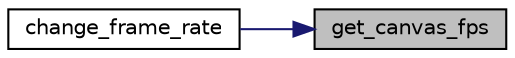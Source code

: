 digraph "get_canvas_fps"
{
 // INTERACTIVE_SVG=YES
 // LATEX_PDF_SIZE
  bgcolor="transparent";
  edge [fontname="Helvetica",fontsize="10",labelfontname="Helvetica",labelfontsize="10"];
  node [fontname="Helvetica",fontsize="10",shape=record];
  rankdir="RL";
  Node1 [label="get_canvas_fps",height=0.2,width=0.4,color="black", fillcolor="grey75", style="filled", fontcolor="black",tooltip=" "];
  Node1 -> Node2 [dir="back",color="midnightblue",fontsize="10",style="solid",fontname="Helvetica"];
  Node2 [label="change_frame_rate",height=0.2,width=0.4,color="black",URL="$da/d30/stream__cfg_8c.html#a7cac49ea5597f2688f7944c8a3fead5b",tooltip=" "];
}
